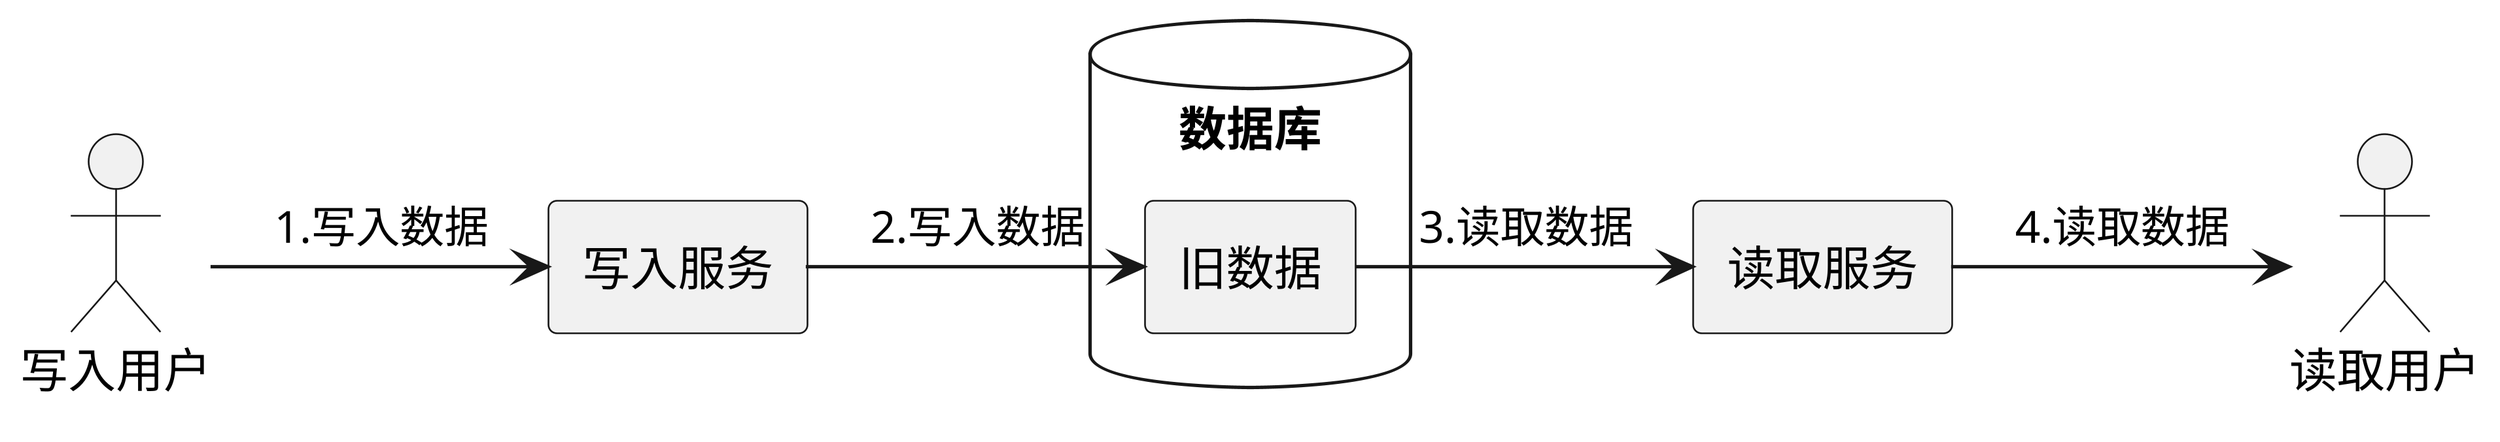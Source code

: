 @startuml 现状
' 去除阴影
skinparam shadowing false
' 增大dpi 提高清晰度
skinparam dpi 500
hide empty description

actor 写入用户 as actorA
actor 读取用户 as actorB
rectangle 写入服务 as serviceA
rectangle 读取服务 as serviceB
database 数据库 as database {
    rectangle 旧数据 as oldData
}

actorA -> serviceA : 1.写入数据
serviceA -> oldData : 2.写入数据
oldData -> serviceB : 3.读取数据
serviceB -> actorB : 4.读取数据
@enduml

@startuml 灰度
' 去除阴影
skinparam shadowing false
' 增大dpi 提高清晰度
skinparam dpi 500
hide empty description

actor 写入用户 as actorA
actor 读取用户 as actorB
rectangle 写入服务 as serviceA
rectangle 读取服务 as serviceB
rectangle 灰度写入服务 as serviceGA
rectangle 灰度读取服务 as serviceGB
rectangle 网关 as gateway
database 数据库 as database {
    rectangle 旧数据 as oldData
    rectangle 新数据 as newData
}

actorA -up-> gateway : 1.写入数据
gateway -up-> serviceGA : 2.灰度写入数据
gateway -up-> serviceA : 2.写入数据
serviceA -up-> oldData : 3.写入数据
serviceGA -up-> newData : 4.灰度写入新数据
serviceGA -up-> oldData : 4.灰度写入旧数据
oldData -down-> serviceGB : 5.灰度读取旧数据
newData -down-> serviceGB : 5.灰度读取新数据
oldData -down-> serviceB : 5.读取数据
serviceB -down-> gateway : 6.读取数据
serviceGB -down-> gateway : 6.读取数据
gateway -down-> actorB : 7.读取数据

@enduml